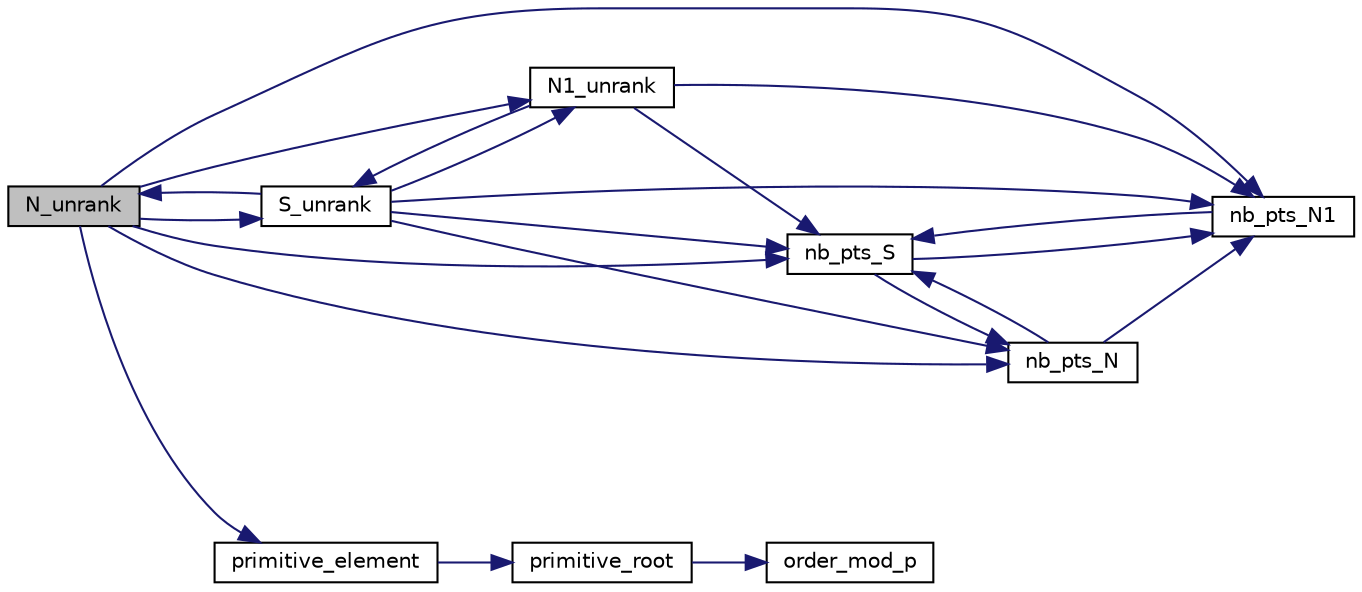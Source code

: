 digraph "N_unrank"
{
  edge [fontname="Helvetica",fontsize="10",labelfontname="Helvetica",labelfontsize="10"];
  node [fontname="Helvetica",fontsize="10",shape=record];
  rankdir="LR";
  Node2677 [label="N_unrank",height=0.2,width=0.4,color="black", fillcolor="grey75", style="filled", fontcolor="black"];
  Node2677 -> Node2678 [color="midnightblue",fontsize="10",style="solid",fontname="Helvetica"];
  Node2678 [label="nb_pts_S",height=0.2,width=0.4,color="black", fillcolor="white", style="filled",URL="$db/da0/lib_2foundations_2geometry_2orthogonal__points_8_c.html#a9bc3dec6e722644d182738102c3e04f3"];
  Node2678 -> Node2679 [color="midnightblue",fontsize="10",style="solid",fontname="Helvetica"];
  Node2679 [label="nb_pts_N",height=0.2,width=0.4,color="black", fillcolor="white", style="filled",URL="$db/da0/lib_2foundations_2geometry_2orthogonal__points_8_c.html#a93e16898c27b1d1c0a6405a7b0615ba6"];
  Node2679 -> Node2678 [color="midnightblue",fontsize="10",style="solid",fontname="Helvetica"];
  Node2679 -> Node2680 [color="midnightblue",fontsize="10",style="solid",fontname="Helvetica"];
  Node2680 [label="nb_pts_N1",height=0.2,width=0.4,color="black", fillcolor="white", style="filled",URL="$db/da0/lib_2foundations_2geometry_2orthogonal__points_8_c.html#ae0f2e1c76523db67b4ec9629ccc35bc6"];
  Node2680 -> Node2678 [color="midnightblue",fontsize="10",style="solid",fontname="Helvetica"];
  Node2678 -> Node2680 [color="midnightblue",fontsize="10",style="solid",fontname="Helvetica"];
  Node2677 -> Node2679 [color="midnightblue",fontsize="10",style="solid",fontname="Helvetica"];
  Node2677 -> Node2681 [color="midnightblue",fontsize="10",style="solid",fontname="Helvetica"];
  Node2681 [label="S_unrank",height=0.2,width=0.4,color="black", fillcolor="white", style="filled",URL="$db/da0/lib_2foundations_2geometry_2orthogonal__points_8_c.html#a18964a35af25f1b4a85f4eaeb1543d92"];
  Node2681 -> Node2678 [color="midnightblue",fontsize="10",style="solid",fontname="Helvetica"];
  Node2681 -> Node2679 [color="midnightblue",fontsize="10",style="solid",fontname="Helvetica"];
  Node2681 -> Node2680 [color="midnightblue",fontsize="10",style="solid",fontname="Helvetica"];
  Node2681 -> Node2677 [color="midnightblue",fontsize="10",style="solid",fontname="Helvetica"];
  Node2681 -> Node2682 [color="midnightblue",fontsize="10",style="solid",fontname="Helvetica"];
  Node2682 [label="N1_unrank",height=0.2,width=0.4,color="black", fillcolor="white", style="filled",URL="$db/da0/lib_2foundations_2geometry_2orthogonal__points_8_c.html#aa9427e27f7f207c1baff3a34cc5d78cf"];
  Node2682 -> Node2678 [color="midnightblue",fontsize="10",style="solid",fontname="Helvetica"];
  Node2682 -> Node2680 [color="midnightblue",fontsize="10",style="solid",fontname="Helvetica"];
  Node2682 -> Node2681 [color="midnightblue",fontsize="10",style="solid",fontname="Helvetica"];
  Node2677 -> Node2680 [color="midnightblue",fontsize="10",style="solid",fontname="Helvetica"];
  Node2677 -> Node2682 [color="midnightblue",fontsize="10",style="solid",fontname="Helvetica"];
  Node2677 -> Node2683 [color="midnightblue",fontsize="10",style="solid",fontname="Helvetica"];
  Node2683 [label="primitive_element",height=0.2,width=0.4,color="black", fillcolor="white", style="filled",URL="$db/da0/lib_2foundations_2geometry_2orthogonal__points_8_c.html#a97350390ec02c8cd9f54751708e28768"];
  Node2683 -> Node2684 [color="midnightblue",fontsize="10",style="solid",fontname="Helvetica"];
  Node2684 [label="primitive_root",height=0.2,width=0.4,color="black", fillcolor="white", style="filled",URL="$de/dc5/algebra__and__number__theory_8h.html#a0b6f7619d12ff2c4e60b852b820b0972"];
  Node2684 -> Node2685 [color="midnightblue",fontsize="10",style="solid",fontname="Helvetica"];
  Node2685 [label="order_mod_p",height=0.2,width=0.4,color="black", fillcolor="white", style="filled",URL="$df/dda/number__theory_8_c.html#aa38aa7e68ab81726a4462995135456b2"];
}
